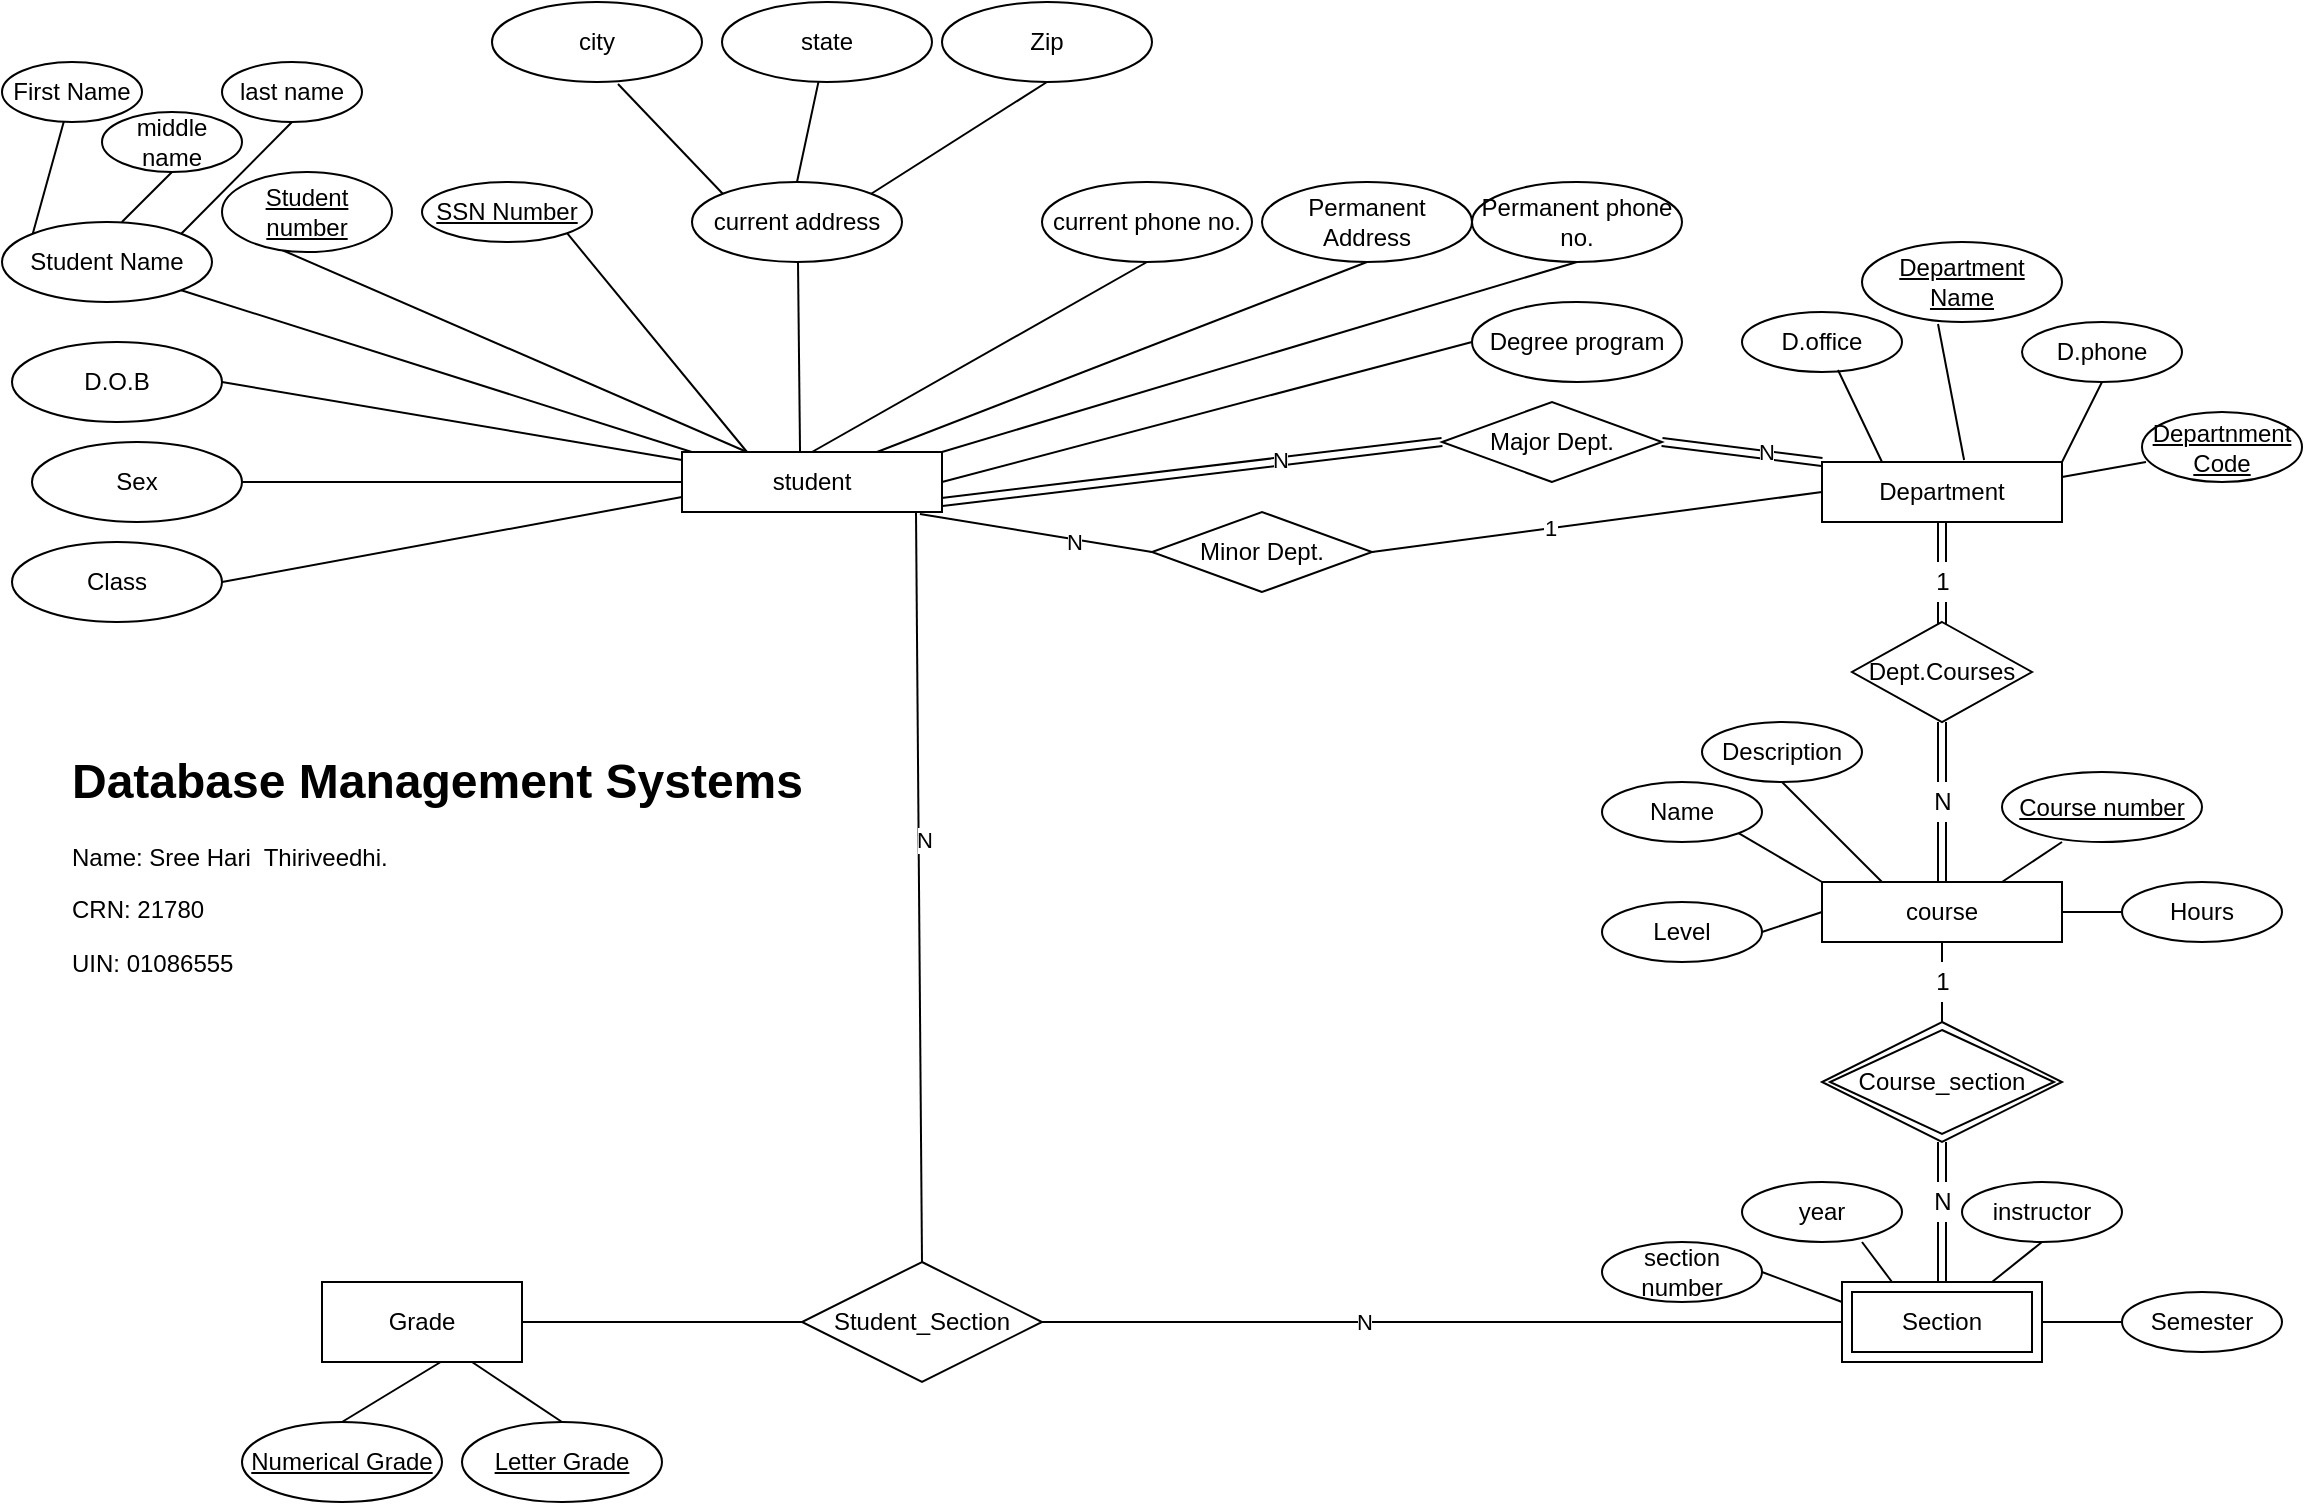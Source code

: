 <mxfile version="15.2.9" type="github">
  <diagram id="FA7UBe5_Pa2u_HeW7HIF" name="Page-1">
    <mxGraphModel dx="1422" dy="834" grid="1" gridSize="10" guides="1" tooltips="1" connect="1" arrows="1" fold="1" page="1" pageScale="1" pageWidth="1169" pageHeight="827" math="0" shadow="0">
      <root>
        <mxCell id="0" />
        <mxCell id="1" parent="0" />
        <mxCell id="7Hc2PI4Ob-_sRr31-LG4-2" value="current address" style="ellipse;whiteSpace=wrap;html=1;" parent="1" vertex="1">
          <mxGeometry x="345" y="110" width="105" height="40" as="geometry" />
        </mxCell>
        <mxCell id="7Hc2PI4Ob-_sRr31-LG4-4" value="current phone no." style="ellipse;whiteSpace=wrap;html=1;" parent="1" vertex="1">
          <mxGeometry x="520" y="110" width="105" height="40" as="geometry" />
        </mxCell>
        <mxCell id="7Hc2PI4Ob-_sRr31-LG4-5" value="Permanent Address" style="ellipse;whiteSpace=wrap;html=1;" parent="1" vertex="1">
          <mxGeometry x="630" y="110" width="105" height="40" as="geometry" />
        </mxCell>
        <mxCell id="7Hc2PI4Ob-_sRr31-LG4-6" value="Permanent phone no." style="ellipse;whiteSpace=wrap;html=1;" parent="1" vertex="1">
          <mxGeometry x="735" y="110" width="105" height="40" as="geometry" />
        </mxCell>
        <mxCell id="7Hc2PI4Ob-_sRr31-LG4-10" value="D.O.B" style="ellipse;whiteSpace=wrap;html=1;" parent="1" vertex="1">
          <mxGeometry x="5" y="190" width="105" height="40" as="geometry" />
        </mxCell>
        <mxCell id="7Hc2PI4Ob-_sRr31-LG4-11" value="Sex" style="ellipse;whiteSpace=wrap;html=1;" parent="1" vertex="1">
          <mxGeometry x="15" y="240" width="105" height="40" as="geometry" />
        </mxCell>
        <mxCell id="7Hc2PI4Ob-_sRr31-LG4-12" value="Class" style="ellipse;whiteSpace=wrap;html=1;" parent="1" vertex="1">
          <mxGeometry x="5" y="290" width="105" height="40" as="geometry" />
        </mxCell>
        <mxCell id="7Hc2PI4Ob-_sRr31-LG4-13" value="First Name" style="ellipse;whiteSpace=wrap;html=1;" parent="1" vertex="1">
          <mxGeometry y="50" width="70" height="30" as="geometry" />
        </mxCell>
        <mxCell id="7Hc2PI4Ob-_sRr31-LG4-14" value="Student Name" style="ellipse;whiteSpace=wrap;html=1;" parent="1" vertex="1">
          <mxGeometry y="130" width="105" height="40" as="geometry" />
        </mxCell>
        <mxCell id="7Hc2PI4Ob-_sRr31-LG4-16" value="" style="endArrow=none;html=1;exitX=0.454;exitY=0;exitDx=0;exitDy=0;exitPerimeter=0;" parent="1" source="7Hc2PI4Ob-_sRr31-LG4-1" edge="1">
          <mxGeometry width="50" height="50" relative="1" as="geometry">
            <mxPoint x="370" y="200" as="sourcePoint" />
            <mxPoint x="398" y="150" as="targetPoint" />
          </mxGeometry>
        </mxCell>
        <mxCell id="7Hc2PI4Ob-_sRr31-LG4-17" value="Zip" style="ellipse;whiteSpace=wrap;html=1;" parent="1" vertex="1">
          <mxGeometry x="470" y="20" width="105" height="40" as="geometry" />
        </mxCell>
        <mxCell id="7Hc2PI4Ob-_sRr31-LG4-18" value="city" style="ellipse;whiteSpace=wrap;html=1;" parent="1" vertex="1">
          <mxGeometry x="245" y="20" width="105" height="40" as="geometry" />
        </mxCell>
        <mxCell id="7Hc2PI4Ob-_sRr31-LG4-19" value="state" style="ellipse;whiteSpace=wrap;html=1;" parent="1" vertex="1">
          <mxGeometry x="360" y="20" width="105" height="40" as="geometry" />
        </mxCell>
        <mxCell id="7Hc2PI4Ob-_sRr31-LG4-20" value="" style="endArrow=none;html=1;entryX=0;entryY=0;entryDx=0;entryDy=0;exitX=0.6;exitY=1.025;exitDx=0;exitDy=0;exitPerimeter=0;" parent="1" source="7Hc2PI4Ob-_sRr31-LG4-18" target="7Hc2PI4Ob-_sRr31-LG4-2" edge="1">
          <mxGeometry width="50" height="50" relative="1" as="geometry">
            <mxPoint x="450" y="390" as="sourcePoint" />
            <mxPoint x="500" y="340" as="targetPoint" />
          </mxGeometry>
        </mxCell>
        <mxCell id="7Hc2PI4Ob-_sRr31-LG4-21" value="" style="endArrow=none;html=1;exitX=0.5;exitY=0;exitDx=0;exitDy=0;" parent="1" source="7Hc2PI4Ob-_sRr31-LG4-2" target="7Hc2PI4Ob-_sRr31-LG4-19" edge="1">
          <mxGeometry width="50" height="50" relative="1" as="geometry">
            <mxPoint x="390" y="110" as="sourcePoint" />
            <mxPoint x="440" y="60" as="targetPoint" />
          </mxGeometry>
        </mxCell>
        <mxCell id="7Hc2PI4Ob-_sRr31-LG4-22" value="" style="endArrow=none;html=1;entryX=0.5;entryY=1;entryDx=0;entryDy=0;exitX=1;exitY=0;exitDx=0;exitDy=0;" parent="1" source="7Hc2PI4Ob-_sRr31-LG4-2" target="7Hc2PI4Ob-_sRr31-LG4-17" edge="1">
          <mxGeometry width="50" height="50" relative="1" as="geometry">
            <mxPoint x="500" y="110" as="sourcePoint" />
            <mxPoint x="550" y="60" as="targetPoint" />
          </mxGeometry>
        </mxCell>
        <mxCell id="7Hc2PI4Ob-_sRr31-LG4-23" value="" style="endArrow=none;html=1;entryX=1;entryY=1;entryDx=0;entryDy=0;exitX=0.25;exitY=0;exitDx=0;exitDy=0;" parent="1" source="7Hc2PI4Ob-_sRr31-LG4-1" target="rvncLkASF_yhk4bxJBFR-15" edge="1">
          <mxGeometry width="50" height="50" relative="1" as="geometry">
            <mxPoint x="450" y="390" as="sourcePoint" />
            <mxPoint x="229.445" y="104.21" as="targetPoint" />
          </mxGeometry>
        </mxCell>
        <mxCell id="7Hc2PI4Ob-_sRr31-LG4-24" value="" style="endArrow=none;html=1;exitX=0.25;exitY=0;exitDx=0;exitDy=0;" parent="1" source="7Hc2PI4Ob-_sRr31-LG4-1" edge="1">
          <mxGeometry width="50" height="50" relative="1" as="geometry">
            <mxPoint x="140" y="210" as="sourcePoint" />
            <mxPoint x="140" y="144" as="targetPoint" />
          </mxGeometry>
        </mxCell>
        <mxCell id="7Hc2PI4Ob-_sRr31-LG4-25" value="" style="endArrow=none;html=1;entryX=1;entryY=1;entryDx=0;entryDy=0;exitX=0.062;exitY=0.033;exitDx=0;exitDy=0;exitPerimeter=0;" parent="1" source="7Hc2PI4Ob-_sRr31-LG4-1" target="7Hc2PI4Ob-_sRr31-LG4-14" edge="1">
          <mxGeometry width="50" height="50" relative="1" as="geometry">
            <mxPoint x="120" y="390" as="sourcePoint" />
            <mxPoint x="170" y="340" as="targetPoint" />
          </mxGeometry>
        </mxCell>
        <mxCell id="7Hc2PI4Ob-_sRr31-LG4-27" value="middle name" style="ellipse;whiteSpace=wrap;html=1;" parent="1" vertex="1">
          <mxGeometry x="50" y="75" width="70" height="30" as="geometry" />
        </mxCell>
        <mxCell id="7Hc2PI4Ob-_sRr31-LG4-28" value="last name" style="ellipse;whiteSpace=wrap;html=1;" parent="1" vertex="1">
          <mxGeometry x="110" y="50" width="70" height="30" as="geometry" />
        </mxCell>
        <mxCell id="7Hc2PI4Ob-_sRr31-LG4-29" value="" style="endArrow=none;html=1;exitX=0;exitY=0;exitDx=0;exitDy=0;" parent="1" source="7Hc2PI4Ob-_sRr31-LG4-14" target="7Hc2PI4Ob-_sRr31-LG4-13" edge="1">
          <mxGeometry width="50" height="50" relative="1" as="geometry">
            <mxPoint x="-180" y="120" as="sourcePoint" />
            <mxPoint x="-130" y="70" as="targetPoint" />
          </mxGeometry>
        </mxCell>
        <mxCell id="7Hc2PI4Ob-_sRr31-LG4-30" value="" style="endArrow=none;html=1;entryX=0.5;entryY=1;entryDx=0;entryDy=0;exitX=0.571;exitY=0;exitDx=0;exitDy=0;exitPerimeter=0;" parent="1" source="7Hc2PI4Ob-_sRr31-LG4-14" target="7Hc2PI4Ob-_sRr31-LG4-27" edge="1">
          <mxGeometry width="50" height="50" relative="1" as="geometry">
            <mxPoint x="-80" y="120" as="sourcePoint" />
            <mxPoint x="-30" y="70" as="targetPoint" />
          </mxGeometry>
        </mxCell>
        <mxCell id="7Hc2PI4Ob-_sRr31-LG4-31" value="" style="endArrow=none;html=1;exitX=1;exitY=0;exitDx=0;exitDy=0;entryX=0.5;entryY=1;entryDx=0;entryDy=0;" parent="1" source="7Hc2PI4Ob-_sRr31-LG4-14" edge="1" target="7Hc2PI4Ob-_sRr31-LG4-28">
          <mxGeometry width="50" height="50" relative="1" as="geometry">
            <mxPoint x="-30" y="120" as="sourcePoint" />
            <mxPoint x="20" y="70" as="targetPoint" />
          </mxGeometry>
        </mxCell>
        <mxCell id="7Hc2PI4Ob-_sRr31-LG4-32" value="" style="endArrow=none;html=1;exitX=1;exitY=0.5;exitDx=0;exitDy=0;" parent="1" source="7Hc2PI4Ob-_sRr31-LG4-10" target="7Hc2PI4Ob-_sRr31-LG4-1" edge="1">
          <mxGeometry width="50" height="50" relative="1" as="geometry">
            <mxPoint x="60" y="240" as="sourcePoint" />
            <mxPoint x="110" y="190" as="targetPoint" />
          </mxGeometry>
        </mxCell>
        <mxCell id="7Hc2PI4Ob-_sRr31-LG4-33" value="" style="endArrow=none;html=1;entryX=0;entryY=0.5;entryDx=0;entryDy=0;exitX=1;exitY=0.5;exitDx=0;exitDy=0;" parent="1" source="7Hc2PI4Ob-_sRr31-LG4-11" target="7Hc2PI4Ob-_sRr31-LG4-1" edge="1">
          <mxGeometry width="50" height="50" relative="1" as="geometry">
            <mxPoint x="60" y="290" as="sourcePoint" />
            <mxPoint x="110" y="240" as="targetPoint" />
          </mxGeometry>
        </mxCell>
        <mxCell id="7Hc2PI4Ob-_sRr31-LG4-34" value="" style="endArrow=none;html=1;exitX=1;exitY=0.5;exitDx=0;exitDy=0;entryX=0;entryY=0.75;entryDx=0;entryDy=0;" parent="1" source="7Hc2PI4Ob-_sRr31-LG4-12" target="7Hc2PI4Ob-_sRr31-LG4-1" edge="1">
          <mxGeometry width="50" height="50" relative="1" as="geometry">
            <mxPoint x="80" y="340" as="sourcePoint" />
            <mxPoint x="130" y="290" as="targetPoint" />
          </mxGeometry>
        </mxCell>
        <mxCell id="7Hc2PI4Ob-_sRr31-LG4-37" value="" style="endArrow=none;html=1;exitX=0.5;exitY=0;exitDx=0;exitDy=0;entryX=0.5;entryY=1;entryDx=0;entryDy=0;" parent="1" source="7Hc2PI4Ob-_sRr31-LG4-1" target="7Hc2PI4Ob-_sRr31-LG4-4" edge="1">
          <mxGeometry width="50" height="50" relative="1" as="geometry">
            <mxPoint x="450" y="220" as="sourcePoint" />
            <mxPoint x="500" y="170" as="targetPoint" />
          </mxGeometry>
        </mxCell>
        <mxCell id="7Hc2PI4Ob-_sRr31-LG4-38" value="" style="endArrow=none;html=1;entryX=0.5;entryY=1;entryDx=0;entryDy=0;exitX=0.75;exitY=0;exitDx=0;exitDy=0;" parent="1" source="7Hc2PI4Ob-_sRr31-LG4-1" target="7Hc2PI4Ob-_sRr31-LG4-5" edge="1">
          <mxGeometry width="50" height="50" relative="1" as="geometry">
            <mxPoint x="660" y="220" as="sourcePoint" />
            <mxPoint x="710" y="170" as="targetPoint" />
          </mxGeometry>
        </mxCell>
        <mxCell id="7Hc2PI4Ob-_sRr31-LG4-39" value="" style="endArrow=none;html=1;entryX=0.5;entryY=1;entryDx=0;entryDy=0;exitX=1;exitY=0;exitDx=0;exitDy=0;" parent="1" source="7Hc2PI4Ob-_sRr31-LG4-1" target="7Hc2PI4Ob-_sRr31-LG4-6" edge="1">
          <mxGeometry width="50" height="50" relative="1" as="geometry">
            <mxPoint x="750" y="230" as="sourcePoint" />
            <mxPoint x="800" y="180" as="targetPoint" />
          </mxGeometry>
        </mxCell>
        <mxCell id="7Hc2PI4Ob-_sRr31-LG4-41" value="Degree program" style="ellipse;whiteSpace=wrap;html=1;" parent="1" vertex="1">
          <mxGeometry x="735" y="170" width="105" height="40" as="geometry" />
        </mxCell>
        <mxCell id="7Hc2PI4Ob-_sRr31-LG4-42" value="" style="endArrow=none;html=1;entryX=0;entryY=0.5;entryDx=0;entryDy=0;exitX=1;exitY=0.5;exitDx=0;exitDy=0;" parent="1" source="7Hc2PI4Ob-_sRr31-LG4-1" target="7Hc2PI4Ob-_sRr31-LG4-41" edge="1">
          <mxGeometry width="50" height="50" relative="1" as="geometry">
            <mxPoint x="370" y="390" as="sourcePoint" />
            <mxPoint x="420" y="340" as="targetPoint" />
          </mxGeometry>
        </mxCell>
        <mxCell id="7Hc2PI4Ob-_sRr31-LG4-43" value="Major Dept." style="rhombus;whiteSpace=wrap;html=1;direction=west;" parent="1" vertex="1">
          <mxGeometry x="720" y="220" width="110" height="40" as="geometry" />
        </mxCell>
        <mxCell id="7Hc2PI4Ob-_sRr31-LG4-45" value="Minor Dept." style="rhombus;whiteSpace=wrap;html=1;direction=west;" parent="1" vertex="1">
          <mxGeometry x="575" y="275" width="110" height="40" as="geometry" />
        </mxCell>
        <mxCell id="7Hc2PI4Ob-_sRr31-LG4-47" value="Department" style="rounded=0;whiteSpace=wrap;html=1;" parent="1" vertex="1">
          <mxGeometry x="910" y="250" width="120" height="30" as="geometry" />
        </mxCell>
        <mxCell id="7Hc2PI4Ob-_sRr31-LG4-50" value="D.office" style="ellipse;whiteSpace=wrap;html=1;" parent="1" vertex="1">
          <mxGeometry x="870" y="175" width="80" height="30" as="geometry" />
        </mxCell>
        <mxCell id="7Hc2PI4Ob-_sRr31-LG4-51" value="D.phone" style="ellipse;whiteSpace=wrap;html=1;" parent="1" vertex="1">
          <mxGeometry x="1010" y="180" width="80" height="30" as="geometry" />
        </mxCell>
        <mxCell id="7Hc2PI4Ob-_sRr31-LG4-52" value="" style="endArrow=none;html=1;entryX=0.6;entryY=0.967;entryDx=0;entryDy=0;exitX=0.25;exitY=0;exitDx=0;exitDy=0;entryPerimeter=0;" parent="1" source="7Hc2PI4Ob-_sRr31-LG4-47" edge="1" target="7Hc2PI4Ob-_sRr31-LG4-50">
          <mxGeometry width="50" height="50" relative="1" as="geometry">
            <mxPoint x="560" y="390" as="sourcePoint" />
            <mxPoint x="880" y="250" as="targetPoint" />
          </mxGeometry>
        </mxCell>
        <mxCell id="7Hc2PI4Ob-_sRr31-LG4-53" value="" style="endArrow=none;html=1;exitX=0.592;exitY=-0.033;exitDx=0;exitDy=0;exitPerimeter=0;entryX=0.38;entryY=1.025;entryDx=0;entryDy=0;entryPerimeter=0;" parent="1" source="7Hc2PI4Ob-_sRr31-LG4-47" edge="1" target="rvncLkASF_yhk4bxJBFR-21">
          <mxGeometry width="50" height="50" relative="1" as="geometry">
            <mxPoint x="940" y="250" as="sourcePoint" />
            <mxPoint x="920" y="200" as="targetPoint" />
          </mxGeometry>
        </mxCell>
        <mxCell id="7Hc2PI4Ob-_sRr31-LG4-54" value="" style="endArrow=none;html=1;entryX=0.5;entryY=1;entryDx=0;entryDy=0;exitX=1;exitY=0;exitDx=0;exitDy=0;" parent="1" source="7Hc2PI4Ob-_sRr31-LG4-47" target="7Hc2PI4Ob-_sRr31-LG4-51" edge="1">
          <mxGeometry width="50" height="50" relative="1" as="geometry">
            <mxPoint x="990" y="280" as="sourcePoint" />
            <mxPoint x="1040" y="230" as="targetPoint" />
          </mxGeometry>
        </mxCell>
        <mxCell id="7Hc2PI4Ob-_sRr31-LG4-58" style="edgeStyle=orthogonalEdgeStyle;rounded=0;orthogonalLoop=1;jettySize=auto;html=1;exitX=0.5;exitY=1;exitDx=0;exitDy=0;" parent="1" source="7Hc2PI4Ob-_sRr31-LG4-57" target="7Hc2PI4Ob-_sRr31-LG4-57" edge="1">
          <mxGeometry relative="1" as="geometry" />
        </mxCell>
        <mxCell id="7Hc2PI4Ob-_sRr31-LG4-60" value="course" style="rounded=0;whiteSpace=wrap;html=1;" parent="1" vertex="1">
          <mxGeometry x="910" y="460" width="120" height="30" as="geometry" />
        </mxCell>
        <mxCell id="7Hc2PI4Ob-_sRr31-LG4-66" value="Name" style="ellipse;whiteSpace=wrap;html=1;" parent="1" vertex="1">
          <mxGeometry x="800" y="410" width="80" height="30" as="geometry" />
        </mxCell>
        <mxCell id="7Hc2PI4Ob-_sRr31-LG4-67" value="Description" style="ellipse;whiteSpace=wrap;html=1;" parent="1" vertex="1">
          <mxGeometry x="850" y="380" width="80" height="30" as="geometry" />
        </mxCell>
        <mxCell id="7Hc2PI4Ob-_sRr31-LG4-69" value="Level" style="ellipse;whiteSpace=wrap;html=1;" parent="1" vertex="1">
          <mxGeometry x="800" y="470" width="80" height="30" as="geometry" />
        </mxCell>
        <mxCell id="7Hc2PI4Ob-_sRr31-LG4-70" value="Hours" style="ellipse;whiteSpace=wrap;html=1;" parent="1" vertex="1">
          <mxGeometry x="1060" y="460" width="80" height="30" as="geometry" />
        </mxCell>
        <mxCell id="7Hc2PI4Ob-_sRr31-LG4-71" value="" style="endArrow=none;html=1;entryX=1;entryY=0.5;entryDx=0;entryDy=0;exitX=0;exitY=0.5;exitDx=0;exitDy=0;" parent="1" source="7Hc2PI4Ob-_sRr31-LG4-60" target="7Hc2PI4Ob-_sRr31-LG4-69" edge="1">
          <mxGeometry width="50" height="50" relative="1" as="geometry">
            <mxPoint x="920" y="570" as="sourcePoint" />
            <mxPoint x="970" y="520" as="targetPoint" />
          </mxGeometry>
        </mxCell>
        <mxCell id="7Hc2PI4Ob-_sRr31-LG4-72" value="" style="endArrow=none;html=1;entryX=1;entryY=1;entryDx=0;entryDy=0;exitX=0;exitY=0;exitDx=0;exitDy=0;" parent="1" source="7Hc2PI4Ob-_sRr31-LG4-60" target="7Hc2PI4Ob-_sRr31-LG4-66" edge="1">
          <mxGeometry width="50" height="50" relative="1" as="geometry">
            <mxPoint x="830" y="490" as="sourcePoint" />
            <mxPoint x="880" y="440" as="targetPoint" />
          </mxGeometry>
        </mxCell>
        <mxCell id="7Hc2PI4Ob-_sRr31-LG4-73" value="" style="endArrow=none;html=1;entryX=0.5;entryY=1;entryDx=0;entryDy=0;exitX=0.25;exitY=0;exitDx=0;exitDy=0;" parent="1" source="7Hc2PI4Ob-_sRr31-LG4-60" target="7Hc2PI4Ob-_sRr31-LG4-67" edge="1">
          <mxGeometry width="50" height="50" relative="1" as="geometry">
            <mxPoint x="660" y="560" as="sourcePoint" />
            <mxPoint x="710" y="510" as="targetPoint" />
          </mxGeometry>
        </mxCell>
        <mxCell id="7Hc2PI4Ob-_sRr31-LG4-74" value="" style="endArrow=none;html=1;exitX=0.75;exitY=0;exitDx=0;exitDy=0;entryX=0.5;entryY=1;entryDx=0;entryDy=0;" parent="1" source="7Hc2PI4Ob-_sRr31-LG4-60" edge="1">
          <mxGeometry width="50" height="50" relative="1" as="geometry">
            <mxPoint x="1010" y="490" as="sourcePoint" />
            <mxPoint x="1030" y="440" as="targetPoint" />
          </mxGeometry>
        </mxCell>
        <mxCell id="7Hc2PI4Ob-_sRr31-LG4-75" value="" style="endArrow=none;html=1;entryX=1;entryY=0.5;entryDx=0;entryDy=0;" parent="1" target="7Hc2PI4Ob-_sRr31-LG4-60" edge="1">
          <mxGeometry width="50" height="50" relative="1" as="geometry">
            <mxPoint x="1060" y="475" as="sourcePoint" />
            <mxPoint x="989.289" y="475" as="targetPoint" />
          </mxGeometry>
        </mxCell>
        <mxCell id="7Hc2PI4Ob-_sRr31-LG4-78" value="Course_section" style="shape=rhombus;double=1;perimeter=rhombusPerimeter;whiteSpace=wrap;html=1;align=center;" parent="1" vertex="1">
          <mxGeometry x="910" y="530" width="120" height="60" as="geometry" />
        </mxCell>
        <mxCell id="7Hc2PI4Ob-_sRr31-LG4-79" value="" style="endArrow=none;html=1;entryX=0.5;entryY=1;entryDx=0;entryDy=0;startArrow=none;" parent="1" source="igYzyitTkwnPRy1HkWMS-24" target="7Hc2PI4Ob-_sRr31-LG4-60" edge="1">
          <mxGeometry width="50" height="50" relative="1" as="geometry">
            <mxPoint x="570" y="390" as="sourcePoint" />
            <mxPoint x="970" y="500" as="targetPoint" />
          </mxGeometry>
        </mxCell>
        <mxCell id="7Hc2PI4Ob-_sRr31-LG4-81" value="Section" style="shape=ext;margin=3;double=1;whiteSpace=wrap;html=1;align=center;" parent="1" vertex="1">
          <mxGeometry x="920" y="660" width="100" height="40" as="geometry" />
        </mxCell>
        <mxCell id="7Hc2PI4Ob-_sRr31-LG4-83" value="section number" style="ellipse;whiteSpace=wrap;html=1;align=center;" parent="1" vertex="1">
          <mxGeometry x="800" y="640" width="80" height="30" as="geometry" />
        </mxCell>
        <mxCell id="7Hc2PI4Ob-_sRr31-LG4-84" value="Semester" style="ellipse;whiteSpace=wrap;html=1;align=center;" parent="1" vertex="1">
          <mxGeometry x="1060" y="665" width="80" height="30" as="geometry" />
        </mxCell>
        <mxCell id="7Hc2PI4Ob-_sRr31-LG4-85" value="year" style="ellipse;whiteSpace=wrap;html=1;align=center;" parent="1" vertex="1">
          <mxGeometry x="870" y="610" width="80" height="30" as="geometry" />
        </mxCell>
        <mxCell id="7Hc2PI4Ob-_sRr31-LG4-86" value="instructor" style="ellipse;whiteSpace=wrap;html=1;align=center;" parent="1" vertex="1">
          <mxGeometry x="980" y="610" width="80" height="30" as="geometry" />
        </mxCell>
        <mxCell id="7Hc2PI4Ob-_sRr31-LG4-88" value="" style="endArrow=none;html=1;exitX=0.25;exitY=0;exitDx=0;exitDy=0;" parent="1" source="7Hc2PI4Ob-_sRr31-LG4-81" edge="1">
          <mxGeometry width="50" height="50" relative="1" as="geometry">
            <mxPoint x="880" y="690" as="sourcePoint" />
            <mxPoint x="930" y="640" as="targetPoint" />
          </mxGeometry>
        </mxCell>
        <mxCell id="7Hc2PI4Ob-_sRr31-LG4-89" value="" style="endArrow=none;html=1;entryX=1;entryY=0.5;entryDx=0;entryDy=0;exitX=0;exitY=0.25;exitDx=0;exitDy=0;" parent="1" source="7Hc2PI4Ob-_sRr31-LG4-81" target="7Hc2PI4Ob-_sRr31-LG4-83" edge="1">
          <mxGeometry width="50" height="50" relative="1" as="geometry">
            <mxPoint x="920" y="810" as="sourcePoint" />
            <mxPoint x="970" y="760" as="targetPoint" />
          </mxGeometry>
        </mxCell>
        <mxCell id="7Hc2PI4Ob-_sRr31-LG4-90" value="" style="endArrow=none;html=1;entryX=1;entryY=0.5;entryDx=0;entryDy=0;exitX=0;exitY=0.5;exitDx=0;exitDy=0;" parent="1" source="7Hc2PI4Ob-_sRr31-LG4-84" target="7Hc2PI4Ob-_sRr31-LG4-81" edge="1">
          <mxGeometry width="50" height="50" relative="1" as="geometry">
            <mxPoint x="840" y="880" as="sourcePoint" />
            <mxPoint x="890" y="830" as="targetPoint" />
          </mxGeometry>
        </mxCell>
        <mxCell id="7Hc2PI4Ob-_sRr31-LG4-91" value="" style="endArrow=none;html=1;entryX=0.5;entryY=1;entryDx=0;entryDy=0;exitX=0.75;exitY=0;exitDx=0;exitDy=0;" parent="1" source="7Hc2PI4Ob-_sRr31-LG4-81" target="7Hc2PI4Ob-_sRr31-LG4-86" edge="1">
          <mxGeometry width="50" height="50" relative="1" as="geometry">
            <mxPoint x="1040" y="700" as="sourcePoint" />
            <mxPoint x="1090" y="650" as="targetPoint" />
          </mxGeometry>
        </mxCell>
        <mxCell id="7Hc2PI4Ob-_sRr31-LG4-92" value="Student_Section" style="shape=rhombus;perimeter=rhombusPerimeter;whiteSpace=wrap;html=1;align=center;" parent="1" vertex="1">
          <mxGeometry x="400" y="650" width="120" height="60" as="geometry" />
        </mxCell>
        <mxCell id="7Hc2PI4Ob-_sRr31-LG4-96" value="" style="endArrow=none;html=1;entryX=0;entryY=0.5;entryDx=0;entryDy=0;exitX=1;exitY=0.5;exitDx=0;exitDy=0;" parent="1" source="7Hc2PI4Ob-_sRr31-LG4-92" target="7Hc2PI4Ob-_sRr31-LG4-81" edge="1">
          <mxGeometry width="50" height="50" relative="1" as="geometry">
            <mxPoint x="640" y="480" as="sourcePoint" />
            <mxPoint x="690" y="430" as="targetPoint" />
          </mxGeometry>
        </mxCell>
        <mxCell id="igYzyitTkwnPRy1HkWMS-19" value="N" style="edgeLabel;html=1;align=center;verticalAlign=middle;resizable=0;points=[];" vertex="1" connectable="0" parent="7Hc2PI4Ob-_sRr31-LG4-96">
          <mxGeometry x="-0.196" relative="1" as="geometry">
            <mxPoint as="offset" />
          </mxGeometry>
        </mxCell>
        <mxCell id="7Hc2PI4Ob-_sRr31-LG4-102" value="" style="endArrow=none;html=1;exitX=0.479;exitY=0;exitDx=0;exitDy=0;exitPerimeter=0;startArrow=none;" parent="1" source="7Hc2PI4Ob-_sRr31-LG4-1" edge="1">
          <mxGeometry width="50" height="50" relative="1" as="geometry">
            <mxPoint x="420" y="640" as="sourcePoint" />
            <mxPoint x="410" y="264" as="targetPoint" />
          </mxGeometry>
        </mxCell>
        <mxCell id="7Hc2PI4Ob-_sRr31-LG4-103" value="" style="endArrow=none;html=1;entryX=0;entryY=0.5;entryDx=0;entryDy=0;exitX=0;exitY=0.5;exitDx=0;exitDy=0;" parent="1" source="7Hc2PI4Ob-_sRr31-LG4-45" target="7Hc2PI4Ob-_sRr31-LG4-47" edge="1">
          <mxGeometry width="50" height="50" relative="1" as="geometry">
            <mxPoint x="640" y="480" as="sourcePoint" />
            <mxPoint x="690" y="430" as="targetPoint" />
          </mxGeometry>
        </mxCell>
        <mxCell id="igYzyitTkwnPRy1HkWMS-23" value="1" style="edgeLabel;html=1;align=center;verticalAlign=middle;resizable=0;points=[];" vertex="1" connectable="0" parent="7Hc2PI4Ob-_sRr31-LG4-103">
          <mxGeometry x="-0.208" relative="1" as="geometry">
            <mxPoint as="offset" />
          </mxGeometry>
        </mxCell>
        <mxCell id="rvncLkASF_yhk4bxJBFR-15" value="SSN Number" style="ellipse;whiteSpace=wrap;html=1;align=center;fontStyle=4;" parent="1" vertex="1">
          <mxGeometry x="210" y="110" width="85" height="30" as="geometry" />
        </mxCell>
        <mxCell id="rvncLkASF_yhk4bxJBFR-16" value="Student number" style="ellipse;whiteSpace=wrap;html=1;align=center;fontStyle=4;" parent="1" vertex="1">
          <mxGeometry x="110" y="105" width="85" height="40" as="geometry" />
        </mxCell>
        <mxCell id="rvncLkASF_yhk4bxJBFR-19" value="Departnment Code" style="ellipse;whiteSpace=wrap;html=1;align=center;fontStyle=4;" parent="1" vertex="1">
          <mxGeometry x="1070" y="225" width="80" height="35" as="geometry" />
        </mxCell>
        <mxCell id="rvncLkASF_yhk4bxJBFR-20" value="Course number" style="ellipse;whiteSpace=wrap;html=1;align=center;fontStyle=4;" parent="1" vertex="1">
          <mxGeometry x="1000" y="405" width="100" height="35" as="geometry" />
        </mxCell>
        <mxCell id="rvncLkASF_yhk4bxJBFR-21" value="Department Name" style="ellipse;whiteSpace=wrap;html=1;align=center;fontStyle=4;" parent="1" vertex="1">
          <mxGeometry x="930" y="140" width="100" height="40" as="geometry" />
        </mxCell>
        <mxCell id="rvncLkASF_yhk4bxJBFR-22" value="Letter Grade" style="ellipse;whiteSpace=wrap;html=1;align=center;fontStyle=4;" parent="1" vertex="1">
          <mxGeometry x="230" y="730" width="100" height="40" as="geometry" />
        </mxCell>
        <mxCell id="rvncLkASF_yhk4bxJBFR-23" value="Numerical Grade" style="ellipse;whiteSpace=wrap;html=1;align=center;fontStyle=4;" parent="1" vertex="1">
          <mxGeometry x="120" y="730" width="100" height="40" as="geometry" />
        </mxCell>
        <mxCell id="igYzyitTkwnPRy1HkWMS-1" value="" style="endArrow=none;html=1;entryX=0.025;entryY=0.714;entryDx=0;entryDy=0;entryPerimeter=0;exitX=1;exitY=0.25;exitDx=0;exitDy=0;" edge="1" parent="1" source="7Hc2PI4Ob-_sRr31-LG4-47" target="rvncLkASF_yhk4bxJBFR-19">
          <mxGeometry width="50" height="50" relative="1" as="geometry">
            <mxPoint x="430" y="450" as="sourcePoint" />
            <mxPoint x="480" y="400" as="targetPoint" />
          </mxGeometry>
        </mxCell>
        <mxCell id="igYzyitTkwnPRy1HkWMS-10" value="" style="endArrow=none;html=1;rounded=0;exitX=0.61;exitY=0.975;exitDx=0;exitDy=0;entryX=0.5;entryY=0;entryDx=0;entryDy=0;exitPerimeter=0;" edge="1" parent="1" source="igYzyitTkwnPRy1HkWMS-60" target="rvncLkASF_yhk4bxJBFR-23">
          <mxGeometry relative="1" as="geometry">
            <mxPoint x="540" y="430" as="sourcePoint" />
            <mxPoint x="700" y="430" as="targetPoint" />
          </mxGeometry>
        </mxCell>
        <mxCell id="7Hc2PI4Ob-_sRr31-LG4-1" value="student" style="rounded=0;whiteSpace=wrap;html=1;" parent="1" vertex="1">
          <mxGeometry x="340" y="245" width="130" height="30" as="geometry" />
        </mxCell>
        <mxCell id="igYzyitTkwnPRy1HkWMS-15" value="" style="endArrow=none;html=1;exitX=0.5;exitY=0;exitDx=0;exitDy=0;entryX=0.9;entryY=1;entryDx=0;entryDy=0;entryPerimeter=0;" edge="1" parent="1" source="7Hc2PI4Ob-_sRr31-LG4-92" target="7Hc2PI4Ob-_sRr31-LG4-1">
          <mxGeometry width="50" height="50" relative="1" as="geometry">
            <mxPoint x="409.98" y="640" as="sourcePoint" />
            <mxPoint x="410" y="264" as="targetPoint" />
          </mxGeometry>
        </mxCell>
        <mxCell id="igYzyitTkwnPRy1HkWMS-20" value="N" style="edgeLabel;html=1;align=center;verticalAlign=middle;resizable=0;points=[];" vertex="1" connectable="0" parent="igYzyitTkwnPRy1HkWMS-15">
          <mxGeometry x="0.125" y="-2" relative="1" as="geometry">
            <mxPoint as="offset" />
          </mxGeometry>
        </mxCell>
        <mxCell id="igYzyitTkwnPRy1HkWMS-16" value="" style="endArrow=none;html=1;rounded=0;exitX=0.75;exitY=1;exitDx=0;exitDy=0;entryX=0.5;entryY=0;entryDx=0;entryDy=0;" edge="1" parent="1" source="igYzyitTkwnPRy1HkWMS-60" target="rvncLkASF_yhk4bxJBFR-22">
          <mxGeometry relative="1" as="geometry">
            <mxPoint x="530" y="430" as="sourcePoint" />
            <mxPoint x="690" y="430" as="targetPoint" />
          </mxGeometry>
        </mxCell>
        <mxCell id="igYzyitTkwnPRy1HkWMS-24" value="1" style="text;html=1;align=center;verticalAlign=middle;resizable=0;points=[];autosize=1;strokeColor=none;fillColor=none;" vertex="1" parent="1">
          <mxGeometry x="960" y="500" width="20" height="20" as="geometry" />
        </mxCell>
        <mxCell id="igYzyitTkwnPRy1HkWMS-25" value="" style="endArrow=none;html=1;entryX=0.5;entryY=1;entryDx=0;entryDy=0;" edge="1" parent="1" source="7Hc2PI4Ob-_sRr31-LG4-78" target="igYzyitTkwnPRy1HkWMS-24">
          <mxGeometry width="50" height="50" relative="1" as="geometry">
            <mxPoint x="970" y="530" as="sourcePoint" />
            <mxPoint x="970" y="490" as="targetPoint" />
          </mxGeometry>
        </mxCell>
        <mxCell id="igYzyitTkwnPRy1HkWMS-29" value="" style="shape=link;html=1;exitX=0.5;exitY=0;exitDx=0;exitDy=0;startArrow=none;" edge="1" parent="1" source="7Hc2PI4Ob-_sRr31-LG4-57">
          <mxGeometry width="100" relative="1" as="geometry">
            <mxPoint x="660" y="410" as="sourcePoint" />
            <mxPoint x="970" y="368" as="targetPoint" />
            <Array as="points" />
          </mxGeometry>
        </mxCell>
        <mxCell id="igYzyitTkwnPRy1HkWMS-30" value="N" style="text;html=1;align=center;verticalAlign=middle;resizable=0;points=[];autosize=1;strokeColor=none;fillColor=none;" vertex="1" parent="1">
          <mxGeometry x="960" y="410" width="20" height="20" as="geometry" />
        </mxCell>
        <mxCell id="igYzyitTkwnPRy1HkWMS-31" value="" style="shape=link;html=1;exitX=0.5;exitY=0;exitDx=0;exitDy=0;endArrow=none;" edge="1" parent="1" source="7Hc2PI4Ob-_sRr31-LG4-60" target="igYzyitTkwnPRy1HkWMS-30">
          <mxGeometry width="100" relative="1" as="geometry">
            <mxPoint x="970" y="460" as="sourcePoint" />
            <mxPoint x="970" y="380" as="targetPoint" />
            <Array as="points">
              <mxPoint x="970" y="430" />
            </Array>
          </mxGeometry>
        </mxCell>
        <mxCell id="igYzyitTkwnPRy1HkWMS-32" value="" style="shape=link;html=1;entryX=0.5;entryY=1;entryDx=0;entryDy=0;exitX=0.5;exitY=0;exitDx=0;exitDy=0;startArrow=none;" edge="1" parent="1" source="igYzyitTkwnPRy1HkWMS-33" target="7Hc2PI4Ob-_sRr31-LG4-47">
          <mxGeometry width="100" relative="1" as="geometry">
            <mxPoint x="620" y="370" as="sourcePoint" />
            <mxPoint x="720" y="370" as="targetPoint" />
          </mxGeometry>
        </mxCell>
        <mxCell id="igYzyitTkwnPRy1HkWMS-33" value="1" style="text;html=1;align=center;verticalAlign=middle;resizable=0;points=[];autosize=1;strokeColor=none;fillColor=none;" vertex="1" parent="1">
          <mxGeometry x="960" y="300" width="20" height="20" as="geometry" />
        </mxCell>
        <mxCell id="igYzyitTkwnPRy1HkWMS-34" value="" style="shape=link;html=1;entryX=0.5;entryY=1;entryDx=0;entryDy=0;exitX=0.5;exitY=0;exitDx=0;exitDy=0;endArrow=none;" edge="1" parent="1" source="7Hc2PI4Ob-_sRr31-LG4-57" target="igYzyitTkwnPRy1HkWMS-33">
          <mxGeometry width="100" relative="1" as="geometry">
            <mxPoint x="965" y="330" as="sourcePoint" />
            <mxPoint x="940" y="290" as="targetPoint" />
          </mxGeometry>
        </mxCell>
        <mxCell id="7Hc2PI4Ob-_sRr31-LG4-57" value="Dept.Courses" style="rhombus;whiteSpace=wrap;html=1;" parent="1" vertex="1">
          <mxGeometry x="925" y="330" width="90" height="50" as="geometry" />
        </mxCell>
        <mxCell id="igYzyitTkwnPRy1HkWMS-35" value="" style="shape=link;html=1;exitX=0.5;exitY=0;exitDx=0;exitDy=0;startArrow=none;endArrow=none;" edge="1" parent="1" source="igYzyitTkwnPRy1HkWMS-30" target="7Hc2PI4Ob-_sRr31-LG4-57">
          <mxGeometry width="100" relative="1" as="geometry">
            <mxPoint x="970" y="410" as="sourcePoint" />
            <mxPoint x="970" y="368" as="targetPoint" />
            <Array as="points" />
          </mxGeometry>
        </mxCell>
        <mxCell id="igYzyitTkwnPRy1HkWMS-36" value="" style="shape=link;html=1;entryX=0.5;entryY=1;entryDx=0;entryDy=0;exitX=0.5;exitY=0;exitDx=0;exitDy=0;startArrow=none;" edge="1" parent="1" source="igYzyitTkwnPRy1HkWMS-37" target="7Hc2PI4Ob-_sRr31-LG4-78">
          <mxGeometry width="100" relative="1" as="geometry">
            <mxPoint x="560" y="430" as="sourcePoint" />
            <mxPoint x="660" y="430" as="targetPoint" />
          </mxGeometry>
        </mxCell>
        <mxCell id="igYzyitTkwnPRy1HkWMS-37" value="N" style="text;html=1;align=center;verticalAlign=middle;resizable=0;points=[];autosize=1;strokeColor=none;fillColor=none;" vertex="1" parent="1">
          <mxGeometry x="960" y="610" width="20" height="20" as="geometry" />
        </mxCell>
        <mxCell id="igYzyitTkwnPRy1HkWMS-38" value="" style="shape=link;html=1;entryX=0.5;entryY=1;entryDx=0;entryDy=0;exitX=0.5;exitY=0;exitDx=0;exitDy=0;endArrow=none;" edge="1" parent="1" source="7Hc2PI4Ob-_sRr31-LG4-81" target="igYzyitTkwnPRy1HkWMS-37">
          <mxGeometry width="100" relative="1" as="geometry">
            <mxPoint x="970" y="660" as="sourcePoint" />
            <mxPoint x="970" y="590" as="targetPoint" />
          </mxGeometry>
        </mxCell>
        <mxCell id="igYzyitTkwnPRy1HkWMS-48" value="" style="endArrow=none;html=1;entryX=0.915;entryY=1.033;entryDx=0;entryDy=0;entryPerimeter=0;exitX=1;exitY=0.5;exitDx=0;exitDy=0;" edge="1" parent="1" source="7Hc2PI4Ob-_sRr31-LG4-45" target="7Hc2PI4Ob-_sRr31-LG4-1">
          <mxGeometry width="50" height="50" relative="1" as="geometry">
            <mxPoint x="590" y="450" as="sourcePoint" />
            <mxPoint x="640" y="400" as="targetPoint" />
          </mxGeometry>
        </mxCell>
        <mxCell id="igYzyitTkwnPRy1HkWMS-49" value="N" style="edgeLabel;html=1;align=center;verticalAlign=middle;resizable=0;points=[];" vertex="1" connectable="0" parent="igYzyitTkwnPRy1HkWMS-48">
          <mxGeometry x="-0.332" y="1" relative="1" as="geometry">
            <mxPoint as="offset" />
          </mxGeometry>
        </mxCell>
        <mxCell id="igYzyitTkwnPRy1HkWMS-50" value="" style="shape=link;html=1;entryX=1;entryY=0.5;entryDx=0;entryDy=0;" edge="1" parent="1" target="7Hc2PI4Ob-_sRr31-LG4-43">
          <mxGeometry width="100" relative="1" as="geometry">
            <mxPoint x="470" y="270" as="sourcePoint" />
            <mxPoint x="660" y="430" as="targetPoint" />
          </mxGeometry>
        </mxCell>
        <mxCell id="igYzyitTkwnPRy1HkWMS-51" value="N" style="edgeLabel;html=1;align=center;verticalAlign=middle;resizable=0;points=[];" vertex="1" connectable="0" parent="igYzyitTkwnPRy1HkWMS-50">
          <mxGeometry x="0.353" y="1" relative="1" as="geometry">
            <mxPoint as="offset" />
          </mxGeometry>
        </mxCell>
        <mxCell id="igYzyitTkwnPRy1HkWMS-56" value="" style="shape=link;html=1;exitX=0;exitY=0.5;exitDx=0;exitDy=0;entryX=0;entryY=0;entryDx=0;entryDy=0;" edge="1" parent="1" source="7Hc2PI4Ob-_sRr31-LG4-43" target="7Hc2PI4Ob-_sRr31-LG4-47">
          <mxGeometry width="100" relative="1" as="geometry">
            <mxPoint x="560" y="430" as="sourcePoint" />
            <mxPoint x="660" y="430" as="targetPoint" />
          </mxGeometry>
        </mxCell>
        <mxCell id="igYzyitTkwnPRy1HkWMS-57" value="N" style="edgeLabel;html=1;align=center;verticalAlign=middle;resizable=0;points=[];" vertex="1" connectable="0" parent="igYzyitTkwnPRy1HkWMS-56">
          <mxGeometry x="0.292" y="2" relative="1" as="geometry">
            <mxPoint as="offset" />
          </mxGeometry>
        </mxCell>
        <mxCell id="igYzyitTkwnPRy1HkWMS-59" value="&lt;h1&gt;Database Management Systems&lt;/h1&gt;&lt;p&gt;Name: Sree Hari&amp;nbsp; Thiriveedhi.&lt;/p&gt;&lt;p&gt;CRN: 21780&lt;/p&gt;&lt;p&gt;UIN: 01086555&lt;/p&gt;" style="text;html=1;strokeColor=none;fillColor=none;spacing=5;spacingTop=-20;whiteSpace=wrap;overflow=hidden;rounded=0;" vertex="1" parent="1">
          <mxGeometry x="30" y="390" width="380" height="150" as="geometry" />
        </mxCell>
        <mxCell id="igYzyitTkwnPRy1HkWMS-60" value="Grade" style="whiteSpace=wrap;html=1;align=center;" vertex="1" parent="1">
          <mxGeometry x="160" y="660" width="100" height="40" as="geometry" />
        </mxCell>
        <mxCell id="igYzyitTkwnPRy1HkWMS-65" value="" style="endArrow=none;html=1;exitX=1;exitY=0.5;exitDx=0;exitDy=0;entryX=0;entryY=0.5;entryDx=0;entryDy=0;" edge="1" parent="1" source="igYzyitTkwnPRy1HkWMS-60" target="7Hc2PI4Ob-_sRr31-LG4-92">
          <mxGeometry width="50" height="50" relative="1" as="geometry">
            <mxPoint x="520" y="440" as="sourcePoint" />
            <mxPoint x="570" y="390" as="targetPoint" />
          </mxGeometry>
        </mxCell>
      </root>
    </mxGraphModel>
  </diagram>
</mxfile>
